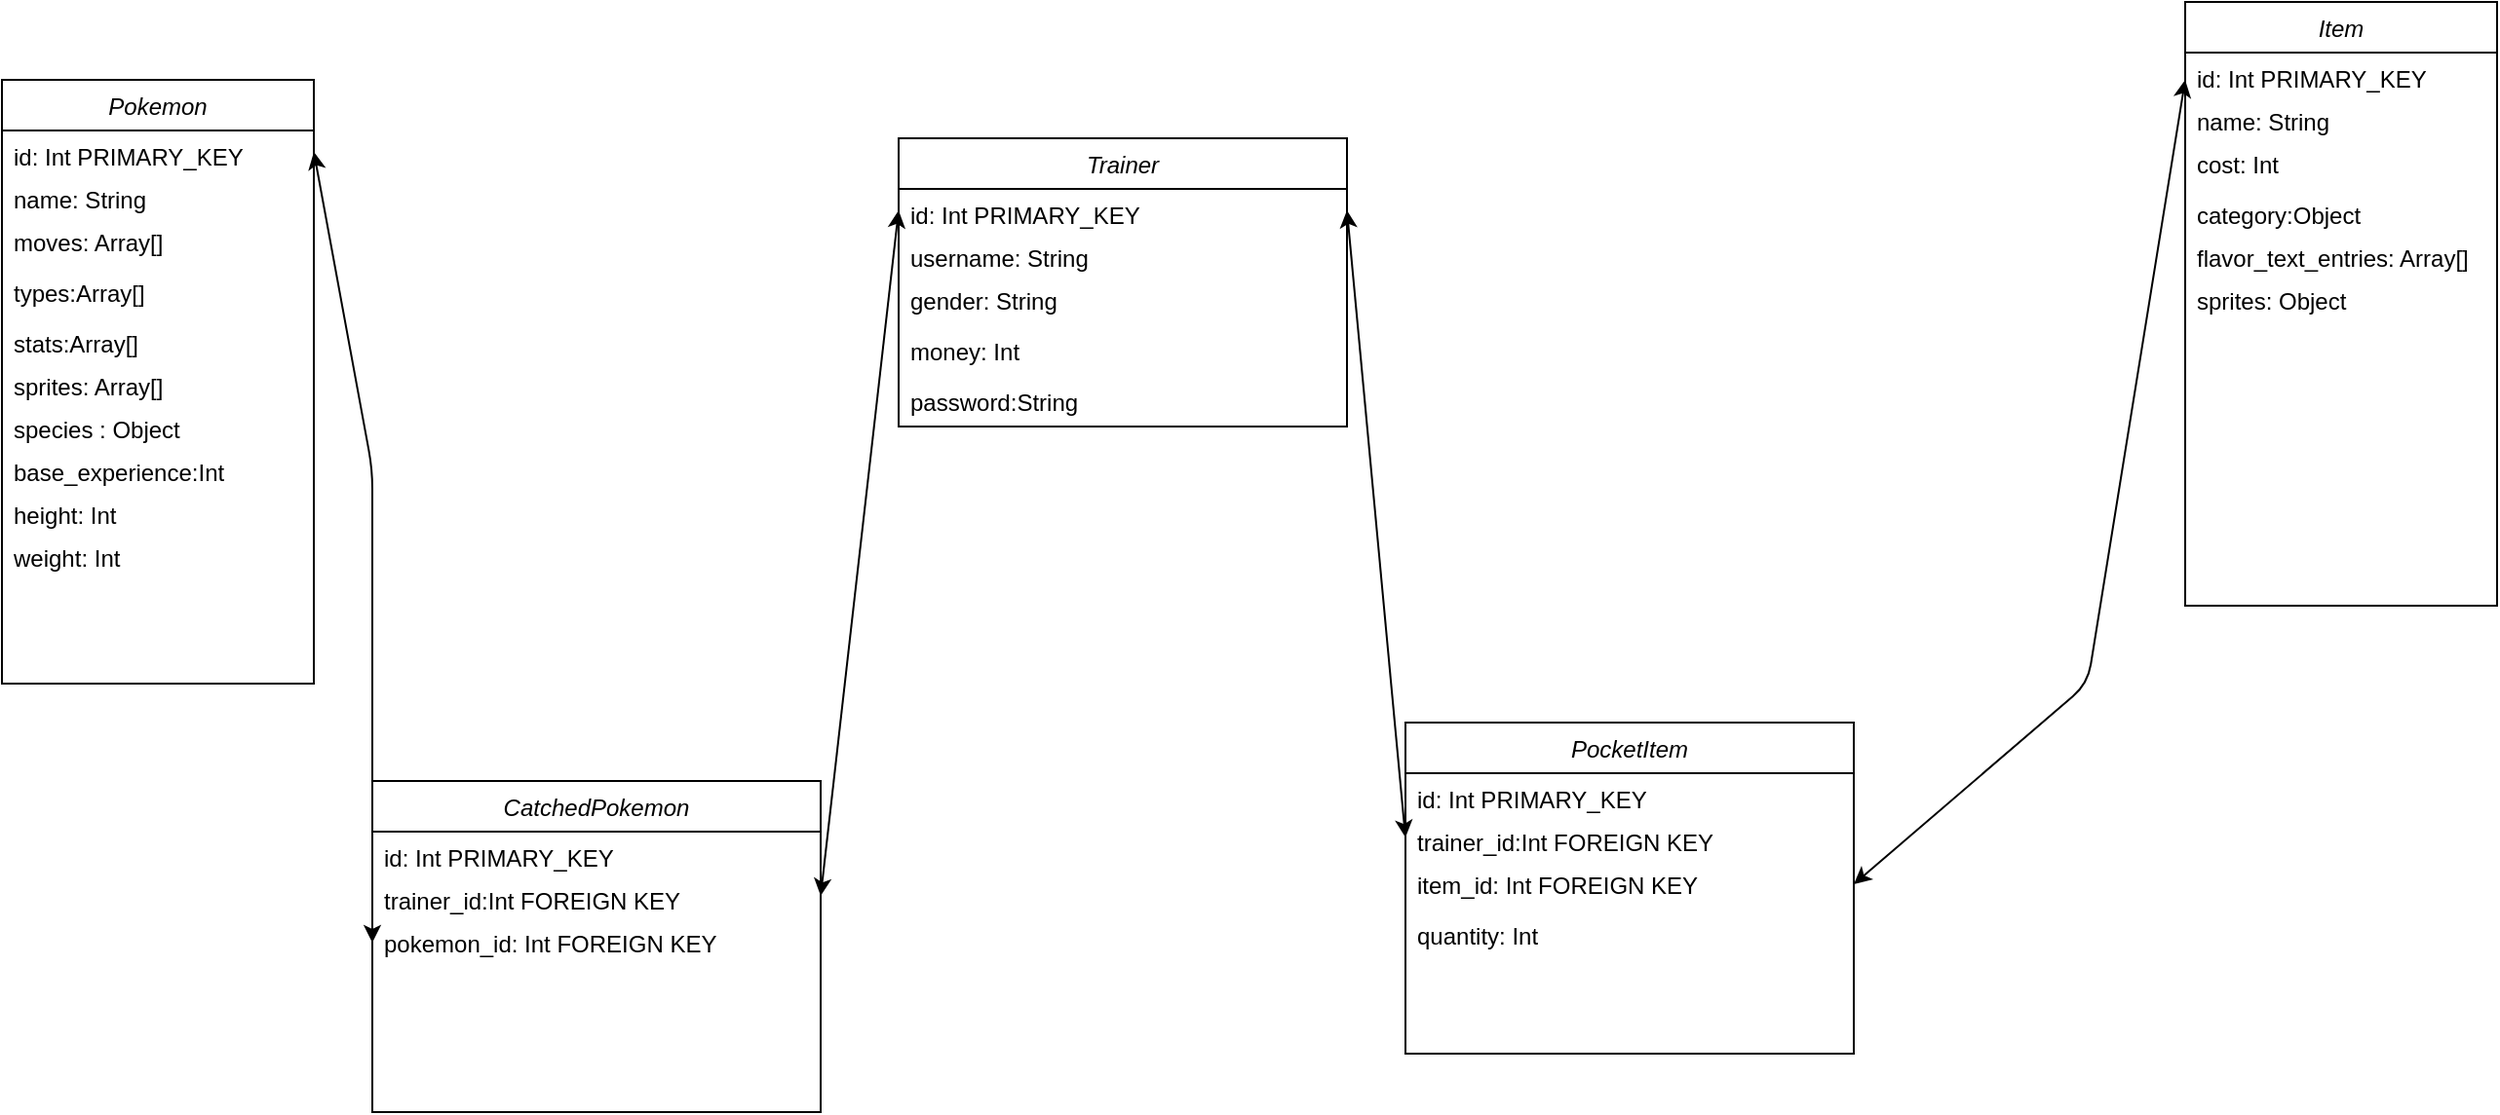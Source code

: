 <mxfile version="14.6.13" type="device"><diagram id="C5RBs43oDa-KdzZeNtuy" name="Page-1"><mxGraphModel dx="1773" dy="703" grid="1" gridSize="10" guides="1" tooltips="1" connect="1" arrows="1" fold="1" page="1" pageScale="1" pageWidth="827" pageHeight="1169" math="0" shadow="0"><root><mxCell id="WIyWlLk6GJQsqaUBKTNV-0"/><mxCell id="WIyWlLk6GJQsqaUBKTNV-1" parent="WIyWlLk6GJQsqaUBKTNV-0"/><mxCell id="zkfFHV4jXpPFQw0GAbJ--0" value="Pokemon" style="swimlane;fontStyle=2;align=center;verticalAlign=top;childLayout=stackLayout;horizontal=1;startSize=26;horizontalStack=0;resizeParent=1;resizeLast=0;collapsible=1;marginBottom=0;rounded=0;shadow=0;strokeWidth=1;" parent="WIyWlLk6GJQsqaUBKTNV-1" vertex="1"><mxGeometry x="-640" y="160" width="160" height="310" as="geometry"><mxRectangle x="220" y="120" width="160" height="26" as="alternateBounds"/></mxGeometry></mxCell><mxCell id="9baIeBi0MdaMWYdWYzc1-4" value="id: Int PRIMARY_KEY" style="text;align=left;verticalAlign=top;spacingLeft=4;spacingRight=4;overflow=hidden;rotatable=0;points=[[0,0.5],[1,0.5]];portConstraint=eastwest;rounded=0;shadow=0;html=0;" parent="zkfFHV4jXpPFQw0GAbJ--0" vertex="1"><mxGeometry y="26" width="160" height="22" as="geometry"/></mxCell><mxCell id="9baIeBi0MdaMWYdWYzc1-8" value="name: String" style="text;align=left;verticalAlign=top;spacingLeft=4;spacingRight=4;overflow=hidden;rotatable=0;points=[[0,0.5],[1,0.5]];portConstraint=eastwest;rounded=0;shadow=0;html=0;" parent="zkfFHV4jXpPFQw0GAbJ--0" vertex="1"><mxGeometry y="48" width="160" height="22" as="geometry"/></mxCell><mxCell id="zkfFHV4jXpPFQw0GAbJ--1" value="moves: Array[]" style="text;align=left;verticalAlign=top;spacingLeft=4;spacingRight=4;overflow=hidden;rotatable=0;points=[[0,0.5],[1,0.5]];portConstraint=eastwest;" parent="zkfFHV4jXpPFQw0GAbJ--0" vertex="1"><mxGeometry y="70" width="160" height="26" as="geometry"/></mxCell><mxCell id="zkfFHV4jXpPFQw0GAbJ--2" value="types:Array[]" style="text;align=left;verticalAlign=top;spacingLeft=4;spacingRight=4;overflow=hidden;rotatable=0;points=[[0,0.5],[1,0.5]];portConstraint=eastwest;rounded=0;shadow=0;html=0;" parent="zkfFHV4jXpPFQw0GAbJ--0" vertex="1"><mxGeometry y="96" width="160" height="26" as="geometry"/></mxCell><mxCell id="zkfFHV4jXpPFQw0GAbJ--3" value="stats:Array[]" style="text;align=left;verticalAlign=top;spacingLeft=4;spacingRight=4;overflow=hidden;rotatable=0;points=[[0,0.5],[1,0.5]];portConstraint=eastwest;rounded=0;shadow=0;html=0;" parent="zkfFHV4jXpPFQw0GAbJ--0" vertex="1"><mxGeometry y="122" width="160" height="22" as="geometry"/></mxCell><mxCell id="9baIeBi0MdaMWYdWYzc1-1" value="sprites: Array[]" style="text;align=left;verticalAlign=top;spacingLeft=4;spacingRight=4;overflow=hidden;rotatable=0;points=[[0,0.5],[1,0.5]];portConstraint=eastwest;rounded=0;shadow=0;html=0;" parent="zkfFHV4jXpPFQw0GAbJ--0" vertex="1"><mxGeometry y="144" width="160" height="22" as="geometry"/></mxCell><mxCell id="9baIeBi0MdaMWYdWYzc1-2" value="species : Object" style="text;align=left;verticalAlign=top;spacingLeft=4;spacingRight=4;overflow=hidden;rotatable=0;points=[[0,0.5],[1,0.5]];portConstraint=eastwest;rounded=0;shadow=0;html=0;" parent="zkfFHV4jXpPFQw0GAbJ--0" vertex="1"><mxGeometry y="166" width="160" height="22" as="geometry"/></mxCell><mxCell id="9baIeBi0MdaMWYdWYzc1-3" value="base_experience:Int" style="text;align=left;verticalAlign=top;spacingLeft=4;spacingRight=4;overflow=hidden;rotatable=0;points=[[0,0.5],[1,0.5]];portConstraint=eastwest;rounded=0;shadow=0;html=0;" parent="zkfFHV4jXpPFQw0GAbJ--0" vertex="1"><mxGeometry y="188" width="160" height="22" as="geometry"/></mxCell><mxCell id="9baIeBi0MdaMWYdWYzc1-6" value="height: Int" style="text;align=left;verticalAlign=top;spacingLeft=4;spacingRight=4;overflow=hidden;rotatable=0;points=[[0,0.5],[1,0.5]];portConstraint=eastwest;rounded=0;shadow=0;html=0;" parent="zkfFHV4jXpPFQw0GAbJ--0" vertex="1"><mxGeometry y="210" width="160" height="22" as="geometry"/></mxCell><mxCell id="9baIeBi0MdaMWYdWYzc1-7" value="weight: Int&#10;" style="text;align=left;verticalAlign=top;spacingLeft=4;spacingRight=4;overflow=hidden;rotatable=0;points=[[0,0.5],[1,0.5]];portConstraint=eastwest;rounded=0;shadow=0;html=0;" parent="zkfFHV4jXpPFQw0GAbJ--0" vertex="1"><mxGeometry y="232" width="160" height="22" as="geometry"/></mxCell><mxCell id="9baIeBi0MdaMWYdWYzc1-9" value="Item" style="swimlane;fontStyle=2;align=center;verticalAlign=top;childLayout=stackLayout;horizontal=1;startSize=26;horizontalStack=0;resizeParent=1;resizeLast=0;collapsible=1;marginBottom=0;rounded=0;shadow=0;strokeWidth=1;" parent="WIyWlLk6GJQsqaUBKTNV-1" vertex="1"><mxGeometry x="480" y="120" width="160" height="310" as="geometry"><mxRectangle x="220" y="120" width="160" height="26" as="alternateBounds"/></mxGeometry></mxCell><mxCell id="9baIeBi0MdaMWYdWYzc1-10" value="id: Int PRIMARY_KEY" style="text;align=left;verticalAlign=top;spacingLeft=4;spacingRight=4;overflow=hidden;rotatable=0;points=[[0,0.5],[1,0.5]];portConstraint=eastwest;rounded=0;shadow=0;html=0;" parent="9baIeBi0MdaMWYdWYzc1-9" vertex="1"><mxGeometry y="26" width="160" height="22" as="geometry"/></mxCell><mxCell id="9baIeBi0MdaMWYdWYzc1-11" value="name: String" style="text;align=left;verticalAlign=top;spacingLeft=4;spacingRight=4;overflow=hidden;rotatable=0;points=[[0,0.5],[1,0.5]];portConstraint=eastwest;rounded=0;shadow=0;html=0;" parent="9baIeBi0MdaMWYdWYzc1-9" vertex="1"><mxGeometry y="48" width="160" height="22" as="geometry"/></mxCell><mxCell id="9baIeBi0MdaMWYdWYzc1-12" value="cost: Int" style="text;align=left;verticalAlign=top;spacingLeft=4;spacingRight=4;overflow=hidden;rotatable=0;points=[[0,0.5],[1,0.5]];portConstraint=eastwest;" parent="9baIeBi0MdaMWYdWYzc1-9" vertex="1"><mxGeometry y="70" width="160" height="26" as="geometry"/></mxCell><mxCell id="9baIeBi0MdaMWYdWYzc1-14" value="category:Object" style="text;align=left;verticalAlign=top;spacingLeft=4;spacingRight=4;overflow=hidden;rotatable=0;points=[[0,0.5],[1,0.5]];portConstraint=eastwest;rounded=0;shadow=0;html=0;" parent="9baIeBi0MdaMWYdWYzc1-9" vertex="1"><mxGeometry y="96" width="160" height="22" as="geometry"/></mxCell><mxCell id="9baIeBi0MdaMWYdWYzc1-16" value="flavor_text_entries: Array[]" style="text;align=left;verticalAlign=top;spacingLeft=4;spacingRight=4;overflow=hidden;rotatable=0;points=[[0,0.5],[1,0.5]];portConstraint=eastwest;rounded=0;shadow=0;html=0;" parent="9baIeBi0MdaMWYdWYzc1-9" vertex="1"><mxGeometry y="118" width="160" height="22" as="geometry"/></mxCell><mxCell id="9baIeBi0MdaMWYdWYzc1-17" value="sprites: Object" style="text;align=left;verticalAlign=top;spacingLeft=4;spacingRight=4;overflow=hidden;rotatable=0;points=[[0,0.5],[1,0.5]];portConstraint=eastwest;rounded=0;shadow=0;html=0;" parent="9baIeBi0MdaMWYdWYzc1-9" vertex="1"><mxGeometry y="140" width="160" height="22" as="geometry"/></mxCell><mxCell id="9baIeBi0MdaMWYdWYzc1-20" value="Trainer" style="swimlane;fontStyle=2;align=center;verticalAlign=top;childLayout=stackLayout;horizontal=1;startSize=26;horizontalStack=0;resizeParent=1;resizeLast=0;collapsible=1;marginBottom=0;rounded=0;shadow=0;strokeWidth=1;" parent="WIyWlLk6GJQsqaUBKTNV-1" vertex="1"><mxGeometry x="-180" y="190" width="230" height="148" as="geometry"><mxRectangle x="220" y="120" width="160" height="26" as="alternateBounds"/></mxGeometry></mxCell><mxCell id="9baIeBi0MdaMWYdWYzc1-21" value="id: Int PRIMARY_KEY" style="text;align=left;verticalAlign=top;spacingLeft=4;spacingRight=4;overflow=hidden;rotatable=0;points=[[0,0.5],[1,0.5]];portConstraint=eastwest;rounded=0;shadow=0;html=0;" parent="9baIeBi0MdaMWYdWYzc1-20" vertex="1"><mxGeometry y="26" width="230" height="22" as="geometry"/></mxCell><mxCell id="9baIeBi0MdaMWYdWYzc1-22" value="username: String&#10;" style="text;align=left;verticalAlign=top;spacingLeft=4;spacingRight=4;overflow=hidden;rotatable=0;points=[[0,0.5],[1,0.5]];portConstraint=eastwest;rounded=0;shadow=0;html=0;" parent="9baIeBi0MdaMWYdWYzc1-20" vertex="1"><mxGeometry y="48" width="230" height="22" as="geometry"/></mxCell><mxCell id="9baIeBi0MdaMWYdWYzc1-23" value="gender: String" style="text;align=left;verticalAlign=top;spacingLeft=4;spacingRight=4;overflow=hidden;rotatable=0;points=[[0,0.5],[1,0.5]];portConstraint=eastwest;" parent="9baIeBi0MdaMWYdWYzc1-20" vertex="1"><mxGeometry y="70" width="230" height="26" as="geometry"/></mxCell><mxCell id="u6r1-VnDeqZKtJ1_8l8o-0" value="money: Int&#10;" style="text;align=left;verticalAlign=top;spacingLeft=4;spacingRight=4;overflow=hidden;rotatable=0;points=[[0,0.5],[1,0.5]];portConstraint=eastwest;" parent="9baIeBi0MdaMWYdWYzc1-20" vertex="1"><mxGeometry y="96" width="230" height="26" as="geometry"/></mxCell><mxCell id="cOc0iWBstawv_d-rGHlC-0" value="password:String" style="text;align=left;verticalAlign=top;spacingLeft=4;spacingRight=4;overflow=hidden;rotatable=0;points=[[0,0.5],[1,0.5]];portConstraint=eastwest;" vertex="1" parent="9baIeBi0MdaMWYdWYzc1-20"><mxGeometry y="122" width="230" height="26" as="geometry"/></mxCell><mxCell id="9baIeBi0MdaMWYdWYzc1-32" value="PocketItem" style="swimlane;fontStyle=2;align=center;verticalAlign=top;childLayout=stackLayout;horizontal=1;startSize=26;horizontalStack=0;resizeParent=1;resizeLast=0;collapsible=1;marginBottom=0;rounded=0;shadow=0;strokeWidth=1;" parent="WIyWlLk6GJQsqaUBKTNV-1" vertex="1"><mxGeometry x="80" y="490" width="230" height="170" as="geometry"><mxRectangle x="220" y="120" width="160" height="26" as="alternateBounds"/></mxGeometry></mxCell><mxCell id="9baIeBi0MdaMWYdWYzc1-33" value="id: Int PRIMARY_KEY" style="text;align=left;verticalAlign=top;spacingLeft=4;spacingRight=4;overflow=hidden;rotatable=0;points=[[0,0.5],[1,0.5]];portConstraint=eastwest;rounded=0;shadow=0;html=0;" parent="9baIeBi0MdaMWYdWYzc1-32" vertex="1"><mxGeometry y="26" width="230" height="22" as="geometry"/></mxCell><mxCell id="9baIeBi0MdaMWYdWYzc1-34" value="trainer_id:Int FOREIGN KEY" style="text;align=left;verticalAlign=top;spacingLeft=4;spacingRight=4;overflow=hidden;rotatable=0;points=[[0,0.5],[1,0.5]];portConstraint=eastwest;rounded=0;shadow=0;html=0;" parent="9baIeBi0MdaMWYdWYzc1-32" vertex="1"><mxGeometry y="48" width="230" height="22" as="geometry"/></mxCell><mxCell id="9baIeBi0MdaMWYdWYzc1-35" value="item_id: Int FOREIGN KEY" style="text;align=left;verticalAlign=top;spacingLeft=4;spacingRight=4;overflow=hidden;rotatable=0;points=[[0,0.5],[1,0.5]];portConstraint=eastwest;" parent="9baIeBi0MdaMWYdWYzc1-32" vertex="1"><mxGeometry y="70" width="230" height="26" as="geometry"/></mxCell><mxCell id="9baIeBi0MdaMWYdWYzc1-43" value="quantity: Int" style="text;align=left;verticalAlign=top;spacingLeft=4;spacingRight=4;overflow=hidden;rotatable=0;points=[[0,0.5],[1,0.5]];portConstraint=eastwest;" parent="9baIeBi0MdaMWYdWYzc1-32" vertex="1"><mxGeometry y="96" width="230" height="26" as="geometry"/></mxCell><mxCell id="9baIeBi0MdaMWYdWYzc1-44" value="" style="endArrow=classic;startArrow=classic;html=1;entryX=0;entryY=0.636;entryDx=0;entryDy=0;entryPerimeter=0;exitX=1;exitY=0.5;exitDx=0;exitDy=0;" parent="WIyWlLk6GJQsqaUBKTNV-1" source="9baIeBi0MdaMWYdWYzc1-35" target="9baIeBi0MdaMWYdWYzc1-10" edge="1"><mxGeometry width="50" height="50" relative="1" as="geometry"><mxPoint x="200" y="450" as="sourcePoint"/><mxPoint x="460" y="160" as="targetPoint"/><Array as="points"><mxPoint x="430" y="470"/></Array></mxGeometry></mxCell><mxCell id="9baIeBi0MdaMWYdWYzc1-45" value="" style="endArrow=classic;startArrow=classic;html=1;entryX=1;entryY=0.5;entryDx=0;entryDy=0;exitX=0;exitY=0.5;exitDx=0;exitDy=0;" parent="WIyWlLk6GJQsqaUBKTNV-1" source="9baIeBi0MdaMWYdWYzc1-34" target="9baIeBi0MdaMWYdWYzc1-21" edge="1"><mxGeometry width="50" height="50" relative="1" as="geometry"><mxPoint x="-10" y="560" as="sourcePoint"/><mxPoint x="250" y="400" as="targetPoint"/><Array as="points"/></mxGeometry></mxCell><mxCell id="9baIeBi0MdaMWYdWYzc1-46" value="CatchedPokemon" style="swimlane;fontStyle=2;align=center;verticalAlign=top;childLayout=stackLayout;horizontal=1;startSize=26;horizontalStack=0;resizeParent=1;resizeLast=0;collapsible=1;marginBottom=0;rounded=0;shadow=0;strokeWidth=1;" parent="WIyWlLk6GJQsqaUBKTNV-1" vertex="1"><mxGeometry x="-450" y="520" width="230" height="170" as="geometry"><mxRectangle x="220" y="120" width="160" height="26" as="alternateBounds"/></mxGeometry></mxCell><mxCell id="9baIeBi0MdaMWYdWYzc1-47" value="id: Int PRIMARY_KEY" style="text;align=left;verticalAlign=top;spacingLeft=4;spacingRight=4;overflow=hidden;rotatable=0;points=[[0,0.5],[1,0.5]];portConstraint=eastwest;rounded=0;shadow=0;html=0;" parent="9baIeBi0MdaMWYdWYzc1-46" vertex="1"><mxGeometry y="26" width="230" height="22" as="geometry"/></mxCell><mxCell id="9baIeBi0MdaMWYdWYzc1-48" value="trainer_id:Int FOREIGN KEY" style="text;align=left;verticalAlign=top;spacingLeft=4;spacingRight=4;overflow=hidden;rotatable=0;points=[[0,0.5],[1,0.5]];portConstraint=eastwest;rounded=0;shadow=0;html=0;" parent="9baIeBi0MdaMWYdWYzc1-46" vertex="1"><mxGeometry y="48" width="230" height="22" as="geometry"/></mxCell><mxCell id="9baIeBi0MdaMWYdWYzc1-49" value="pokemon_id: Int FOREIGN KEY" style="text;align=left;verticalAlign=top;spacingLeft=4;spacingRight=4;overflow=hidden;rotatable=0;points=[[0,0.5],[1,0.5]];portConstraint=eastwest;" parent="9baIeBi0MdaMWYdWYzc1-46" vertex="1"><mxGeometry y="70" width="230" height="26" as="geometry"/></mxCell><mxCell id="9baIeBi0MdaMWYdWYzc1-51" value="" style="endArrow=classic;startArrow=classic;html=1;entryX=1;entryY=0.5;entryDx=0;entryDy=0;exitX=0;exitY=0.5;exitDx=0;exitDy=0;" parent="WIyWlLk6GJQsqaUBKTNV-1" source="9baIeBi0MdaMWYdWYzc1-49" target="9baIeBi0MdaMWYdWYzc1-4" edge="1"><mxGeometry width="50" height="50" relative="1" as="geometry"><mxPoint x="-180" y="480" as="sourcePoint"/><mxPoint x="-130" y="430" as="targetPoint"/><Array as="points"><mxPoint x="-450" y="360"/></Array></mxGeometry></mxCell><mxCell id="9baIeBi0MdaMWYdWYzc1-53" value="" style="endArrow=classic;startArrow=classic;html=1;exitX=1;exitY=0.5;exitDx=0;exitDy=0;entryX=0;entryY=0.5;entryDx=0;entryDy=0;" parent="WIyWlLk6GJQsqaUBKTNV-1" source="9baIeBi0MdaMWYdWYzc1-48" target="9baIeBi0MdaMWYdWYzc1-21" edge="1"><mxGeometry width="50" height="50" relative="1" as="geometry"><mxPoint x="-180" y="480" as="sourcePoint"/><mxPoint x="-250" y="250" as="targetPoint"/><Array as="points"/></mxGeometry></mxCell></root></mxGraphModel></diagram></mxfile>